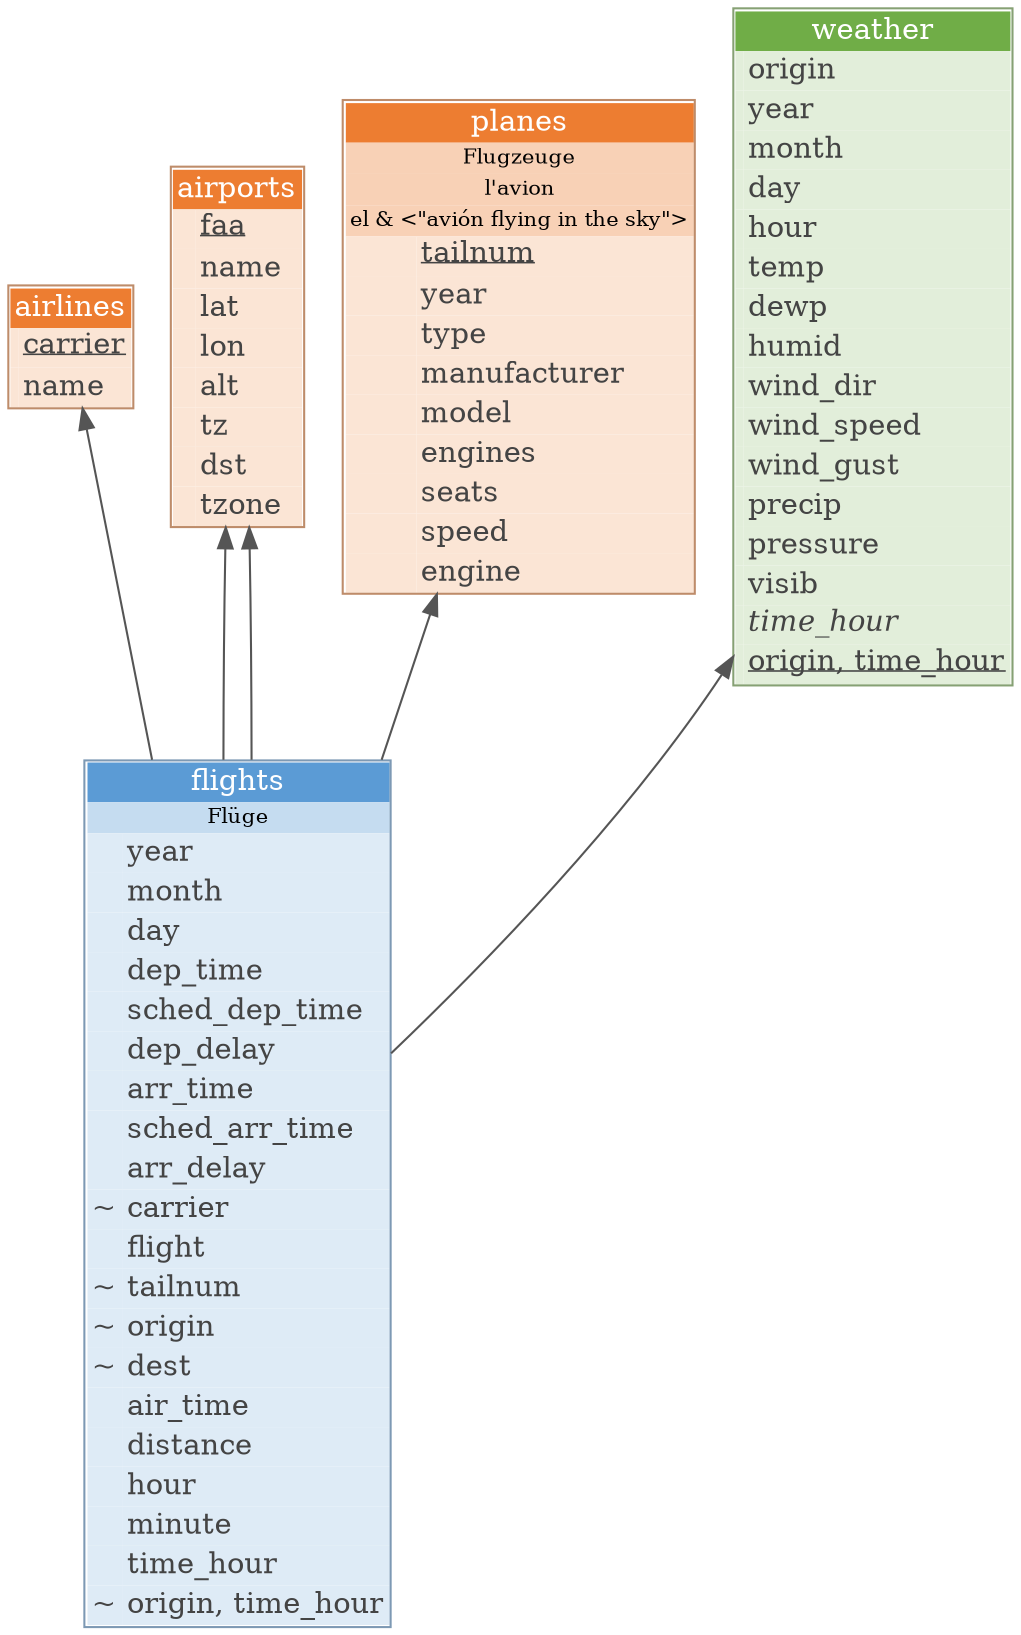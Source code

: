 #data_model
digraph {
graph [rankdir=BT tooltip="Data Model" ]

node [margin=0 fontcolor = "#444444" ]

edge [color = "#555555", arrowsize = 1, ]

pack=true
packmode= "node"

  "airlines" [id = "airlines", label = <<TABLE ALIGN="LEFT" BORDER="1" CELLBORDER="0" CELLSPACING="0" COLOR="#9E5320AA">
    <TR>
      <TD COLSPAN="2" BGCOLOR="#ED7D31FF" BORDER="0"><FONT COLOR="#FFFFFF">airlines</FONT>
</TD>
    </TR>
    <TR>
      <TD ALIGN="LEFT" BGCOLOR="#FBE5D5FF"></TD>
      <TD ALIGN="LEFT" BGCOLOR="#FBE5D5FF"><U>carrier</U></TD>
    </TR>
    <TR>
      <TD ALIGN="LEFT" BGCOLOR="#FBE5D5FF"></TD>
      <TD ALIGN="LEFT" BGCOLOR="#FBE5D5FF">name</TD>
    </TR>
  </TABLE>>, shape = "plaintext"] 

  "airports" [id = "airports", label = <<TABLE ALIGN="LEFT" BORDER="1" CELLBORDER="0" CELLSPACING="0" COLOR="#9E5320AA">
    <TR>
      <TD COLSPAN="2" BGCOLOR="#ED7D31FF" BORDER="0"><FONT COLOR="#FFFFFF">airports</FONT>
</TD>
    </TR>
    <TR>
      <TD ALIGN="LEFT" BGCOLOR="#FBE5D5FF"></TD>
      <TD ALIGN="LEFT" BGCOLOR="#FBE5D5FF"><U>faa</U></TD>
    </TR>
    <TR>
      <TD ALIGN="LEFT" BGCOLOR="#FBE5D5FF"></TD>
      <TD ALIGN="LEFT" BGCOLOR="#FBE5D5FF">name</TD>
    </TR>
    <TR>
      <TD ALIGN="LEFT" BGCOLOR="#FBE5D5FF"></TD>
      <TD ALIGN="LEFT" BGCOLOR="#FBE5D5FF">lat</TD>
    </TR>
    <TR>
      <TD ALIGN="LEFT" BGCOLOR="#FBE5D5FF"></TD>
      <TD ALIGN="LEFT" BGCOLOR="#FBE5D5FF">lon</TD>
    </TR>
    <TR>
      <TD ALIGN="LEFT" BGCOLOR="#FBE5D5FF"></TD>
      <TD ALIGN="LEFT" BGCOLOR="#FBE5D5FF">alt</TD>
    </TR>
    <TR>
      <TD ALIGN="LEFT" BGCOLOR="#FBE5D5FF"></TD>
      <TD ALIGN="LEFT" BGCOLOR="#FBE5D5FF">tz</TD>
    </TR>
    <TR>
      <TD ALIGN="LEFT" BGCOLOR="#FBE5D5FF"></TD>
      <TD ALIGN="LEFT" BGCOLOR="#FBE5D5FF">dst</TD>
    </TR>
    <TR>
      <TD ALIGN="LEFT" BGCOLOR="#FBE5D5FF"></TD>
      <TD ALIGN="LEFT" BGCOLOR="#FBE5D5FF">tzone</TD>
    </TR>
  </TABLE>>, shape = "plaintext"] 

  "flights" [id = "flights", label = <<TABLE ALIGN="LEFT" BORDER="1" CELLBORDER="0" CELLSPACING="0" COLOR="#3C678EAA">
    <TR>
      <TD COLSPAN="2" BGCOLOR="#5B9BD5FF" BORDER="0"><FONT COLOR="#FFFFFF">flights</FONT>
</TD>
    </TR>
    <TR>
      <TD COLSPAN="2" BGCOLOR="#C5DCF0FF" BORDER="0" COLOR="#000000"><FONT COLSPAN="2" BGCOLOR="#C5DCF0FF" BORDER="0" COLOR="#000000" POINT-SIZE="10">Flüge</FONT>
</TD>
    </TR>
    <TR>
      <TD ALIGN="LEFT" BGCOLOR="#DEEBF6FF"></TD>
      <TD ALIGN="LEFT" BGCOLOR="#DEEBF6FF">year</TD>
    </TR>
    <TR>
      <TD ALIGN="LEFT" BGCOLOR="#DEEBF6FF"></TD>
      <TD ALIGN="LEFT" BGCOLOR="#DEEBF6FF">month</TD>
    </TR>
    <TR>
      <TD ALIGN="LEFT" BGCOLOR="#DEEBF6FF"></TD>
      <TD ALIGN="LEFT" BGCOLOR="#DEEBF6FF">day</TD>
    </TR>
    <TR>
      <TD ALIGN="LEFT" BGCOLOR="#DEEBF6FF"></TD>
      <TD ALIGN="LEFT" BGCOLOR="#DEEBF6FF">dep_time</TD>
    </TR>
    <TR>
      <TD ALIGN="LEFT" BGCOLOR="#DEEBF6FF"></TD>
      <TD ALIGN="LEFT" BGCOLOR="#DEEBF6FF">sched_dep_time</TD>
    </TR>
    <TR>
      <TD ALIGN="LEFT" BGCOLOR="#DEEBF6FF"></TD>
      <TD ALIGN="LEFT" BGCOLOR="#DEEBF6FF">dep_delay</TD>
    </TR>
    <TR>
      <TD ALIGN="LEFT" BGCOLOR="#DEEBF6FF"></TD>
      <TD ALIGN="LEFT" BGCOLOR="#DEEBF6FF">arr_time</TD>
    </TR>
    <TR>
      <TD ALIGN="LEFT" BGCOLOR="#DEEBF6FF"></TD>
      <TD ALIGN="LEFT" BGCOLOR="#DEEBF6FF">sched_arr_time</TD>
    </TR>
    <TR>
      <TD ALIGN="LEFT" BGCOLOR="#DEEBF6FF"></TD>
      <TD ALIGN="LEFT" BGCOLOR="#DEEBF6FF">arr_delay</TD>
    </TR>
    <TR>
      <TD ALIGN="LEFT" BGCOLOR="#DEEBF6FF">~</TD>
      <TD ALIGN="LEFT" BGCOLOR="#DEEBF6FF">carrier</TD>
    </TR>
    <TR>
      <TD ALIGN="LEFT" BGCOLOR="#DEEBF6FF"></TD>
      <TD ALIGN="LEFT" BGCOLOR="#DEEBF6FF">flight</TD>
    </TR>
    <TR>
      <TD ALIGN="LEFT" BGCOLOR="#DEEBF6FF">~</TD>
      <TD ALIGN="LEFT" BGCOLOR="#DEEBF6FF">tailnum</TD>
    </TR>
    <TR>
      <TD ALIGN="LEFT" BGCOLOR="#DEEBF6FF">~</TD>
      <TD ALIGN="LEFT" BGCOLOR="#DEEBF6FF">origin</TD>
    </TR>
    <TR>
      <TD ALIGN="LEFT" BGCOLOR="#DEEBF6FF">~</TD>
      <TD ALIGN="LEFT" BGCOLOR="#DEEBF6FF">dest</TD>
    </TR>
    <TR>
      <TD ALIGN="LEFT" BGCOLOR="#DEEBF6FF"></TD>
      <TD ALIGN="LEFT" BGCOLOR="#DEEBF6FF">air_time</TD>
    </TR>
    <TR>
      <TD ALIGN="LEFT" BGCOLOR="#DEEBF6FF"></TD>
      <TD ALIGN="LEFT" BGCOLOR="#DEEBF6FF">distance</TD>
    </TR>
    <TR>
      <TD ALIGN="LEFT" BGCOLOR="#DEEBF6FF"></TD>
      <TD ALIGN="LEFT" BGCOLOR="#DEEBF6FF">hour</TD>
    </TR>
    <TR>
      <TD ALIGN="LEFT" BGCOLOR="#DEEBF6FF"></TD>
      <TD ALIGN="LEFT" BGCOLOR="#DEEBF6FF">minute</TD>
    </TR>
    <TR>
      <TD ALIGN="LEFT" BGCOLOR="#DEEBF6FF"></TD>
      <TD ALIGN="LEFT" BGCOLOR="#DEEBF6FF">time_hour</TD>
    </TR>
    <TR>
      <TD ALIGN="LEFT" BGCOLOR="#DEEBF6FF">~</TD>
      <TD ALIGN="LEFT" BGCOLOR="#DEEBF6FF">origin, time_hour</TD>
    </TR>
  </TABLE>>, shape = "plaintext"] 

  "planes" [id = "planes", label = <<TABLE ALIGN="LEFT" BORDER="1" CELLBORDER="0" CELLSPACING="0" COLOR="#9E5320AA">
    <TR>
      <TD COLSPAN="2" BGCOLOR="#ED7D31FF" BORDER="0"><FONT COLOR="#FFFFFF">planes</FONT>
</TD>
    </TR>
    <TR>
      <TD COLSPAN="2" BGCOLOR="#F8D1B6FF" BORDER="0" COLOR="#000000"><FONT COLSPAN="2" BGCOLOR="#F8D1B6FF" BORDER="0" COLOR="#000000" POINT-SIZE="10">Flugzeuge</FONT>
</TD>
    </TR>
    <TR>
      <TD COLSPAN="2" BGCOLOR="#F8D1B6FF" BORDER="0" COLOR="#000000"><FONT COLSPAN="2" BGCOLOR="#F8D1B6FF" BORDER="0" COLOR="#000000" POINT-SIZE="10">l&#39;avion</FONT>
</TD>
    </TR>
    <TR>
      <TD COLSPAN="2" BGCOLOR="#F8D1B6FF" BORDER="0" COLOR="#000000"><FONT COLSPAN="2" BGCOLOR="#F8D1B6FF" BORDER="0" COLOR="#000000" POINT-SIZE="10">el &amp; &lt;&#34;avión flying in the sky&#34;&gt;</FONT>
</TD>
    </TR>
    <TR>
      <TD ALIGN="LEFT" BGCOLOR="#FBE5D5FF"></TD>
      <TD ALIGN="LEFT" BGCOLOR="#FBE5D5FF"><U>tailnum</U></TD>
    </TR>
    <TR>
      <TD ALIGN="LEFT" BGCOLOR="#FBE5D5FF"></TD>
      <TD ALIGN="LEFT" BGCOLOR="#FBE5D5FF">year</TD>
    </TR>
    <TR>
      <TD ALIGN="LEFT" BGCOLOR="#FBE5D5FF"></TD>
      <TD ALIGN="LEFT" BGCOLOR="#FBE5D5FF">type</TD>
    </TR>
    <TR>
      <TD ALIGN="LEFT" BGCOLOR="#FBE5D5FF"></TD>
      <TD ALIGN="LEFT" BGCOLOR="#FBE5D5FF">manufacturer</TD>
    </TR>
    <TR>
      <TD ALIGN="LEFT" BGCOLOR="#FBE5D5FF"></TD>
      <TD ALIGN="LEFT" BGCOLOR="#FBE5D5FF">model</TD>
    </TR>
    <TR>
      <TD ALIGN="LEFT" BGCOLOR="#FBE5D5FF"></TD>
      <TD ALIGN="LEFT" BGCOLOR="#FBE5D5FF">engines</TD>
    </TR>
    <TR>
      <TD ALIGN="LEFT" BGCOLOR="#FBE5D5FF"></TD>
      <TD ALIGN="LEFT" BGCOLOR="#FBE5D5FF">seats</TD>
    </TR>
    <TR>
      <TD ALIGN="LEFT" BGCOLOR="#FBE5D5FF"></TD>
      <TD ALIGN="LEFT" BGCOLOR="#FBE5D5FF">speed</TD>
    </TR>
    <TR>
      <TD ALIGN="LEFT" BGCOLOR="#FBE5D5FF"></TD>
      <TD ALIGN="LEFT" BGCOLOR="#FBE5D5FF">engine</TD>
    </TR>
  </TABLE>>, shape = "plaintext"] 

  "weather" [id = "weather", label = <<TABLE ALIGN="LEFT" BORDER="1" CELLBORDER="0" CELLSPACING="0" COLOR="#4A732FAA">
    <TR>
      <TD COLSPAN="2" BGCOLOR="#70AD47FF" BORDER="0"><FONT COLOR="#FFFFFF">weather</FONT>
</TD>
    </TR>
    <TR>
      <TD ALIGN="LEFT" BGCOLOR="#E2EEDAFF"></TD>
      <TD ALIGN="LEFT" BGCOLOR="#E2EEDAFF">origin</TD>
    </TR>
    <TR>
      <TD ALIGN="LEFT" BGCOLOR="#E2EEDAFF"></TD>
      <TD ALIGN="LEFT" BGCOLOR="#E2EEDAFF">year</TD>
    </TR>
    <TR>
      <TD ALIGN="LEFT" BGCOLOR="#E2EEDAFF"></TD>
      <TD ALIGN="LEFT" BGCOLOR="#E2EEDAFF">month</TD>
    </TR>
    <TR>
      <TD ALIGN="LEFT" BGCOLOR="#E2EEDAFF"></TD>
      <TD ALIGN="LEFT" BGCOLOR="#E2EEDAFF">day</TD>
    </TR>
    <TR>
      <TD ALIGN="LEFT" BGCOLOR="#E2EEDAFF"></TD>
      <TD ALIGN="LEFT" BGCOLOR="#E2EEDAFF">hour</TD>
    </TR>
    <TR>
      <TD ALIGN="LEFT" BGCOLOR="#E2EEDAFF"></TD>
      <TD ALIGN="LEFT" BGCOLOR="#E2EEDAFF">temp</TD>
    </TR>
    <TR>
      <TD ALIGN="LEFT" BGCOLOR="#E2EEDAFF"></TD>
      <TD ALIGN="LEFT" BGCOLOR="#E2EEDAFF">dewp</TD>
    </TR>
    <TR>
      <TD ALIGN="LEFT" BGCOLOR="#E2EEDAFF"></TD>
      <TD ALIGN="LEFT" BGCOLOR="#E2EEDAFF">humid</TD>
    </TR>
    <TR>
      <TD ALIGN="LEFT" BGCOLOR="#E2EEDAFF"></TD>
      <TD ALIGN="LEFT" BGCOLOR="#E2EEDAFF">wind_dir</TD>
    </TR>
    <TR>
      <TD ALIGN="LEFT" BGCOLOR="#E2EEDAFF"></TD>
      <TD ALIGN="LEFT" BGCOLOR="#E2EEDAFF">wind_speed</TD>
    </TR>
    <TR>
      <TD ALIGN="LEFT" BGCOLOR="#E2EEDAFF"></TD>
      <TD ALIGN="LEFT" BGCOLOR="#E2EEDAFF">wind_gust</TD>
    </TR>
    <TR>
      <TD ALIGN="LEFT" BGCOLOR="#E2EEDAFF"></TD>
      <TD ALIGN="LEFT" BGCOLOR="#E2EEDAFF">precip</TD>
    </TR>
    <TR>
      <TD ALIGN="LEFT" BGCOLOR="#E2EEDAFF"></TD>
      <TD ALIGN="LEFT" BGCOLOR="#E2EEDAFF">pressure</TD>
    </TR>
    <TR>
      <TD ALIGN="LEFT" BGCOLOR="#E2EEDAFF"></TD>
      <TD ALIGN="LEFT" BGCOLOR="#E2EEDAFF">visib</TD>
    </TR>
    <TR>
      <TD ALIGN="LEFT" BGCOLOR="#E2EEDAFF"></TD>
      <TD ALIGN="LEFT" BGCOLOR="#E2EEDAFF"><I>time_hour</I></TD>
    </TR>
    <TR>
      <TD ALIGN="LEFT" BGCOLOR="#E2EEDAFF"></TD>
      <TD ALIGN="LEFT" BGCOLOR="#E2EEDAFF"><U>origin, time_hour</U></TD>
    </TR>
  </TABLE>>, shape = "plaintext"] 

"flights"->"airlines" [id="flights_1"]
"flights"->"airports" [id="flights_2"]
"flights"->"airports" [id="flights_3"]
"flights"->"planes" [id="flights_4"]
"flights"->"weather" [id="flights_5"]
}
